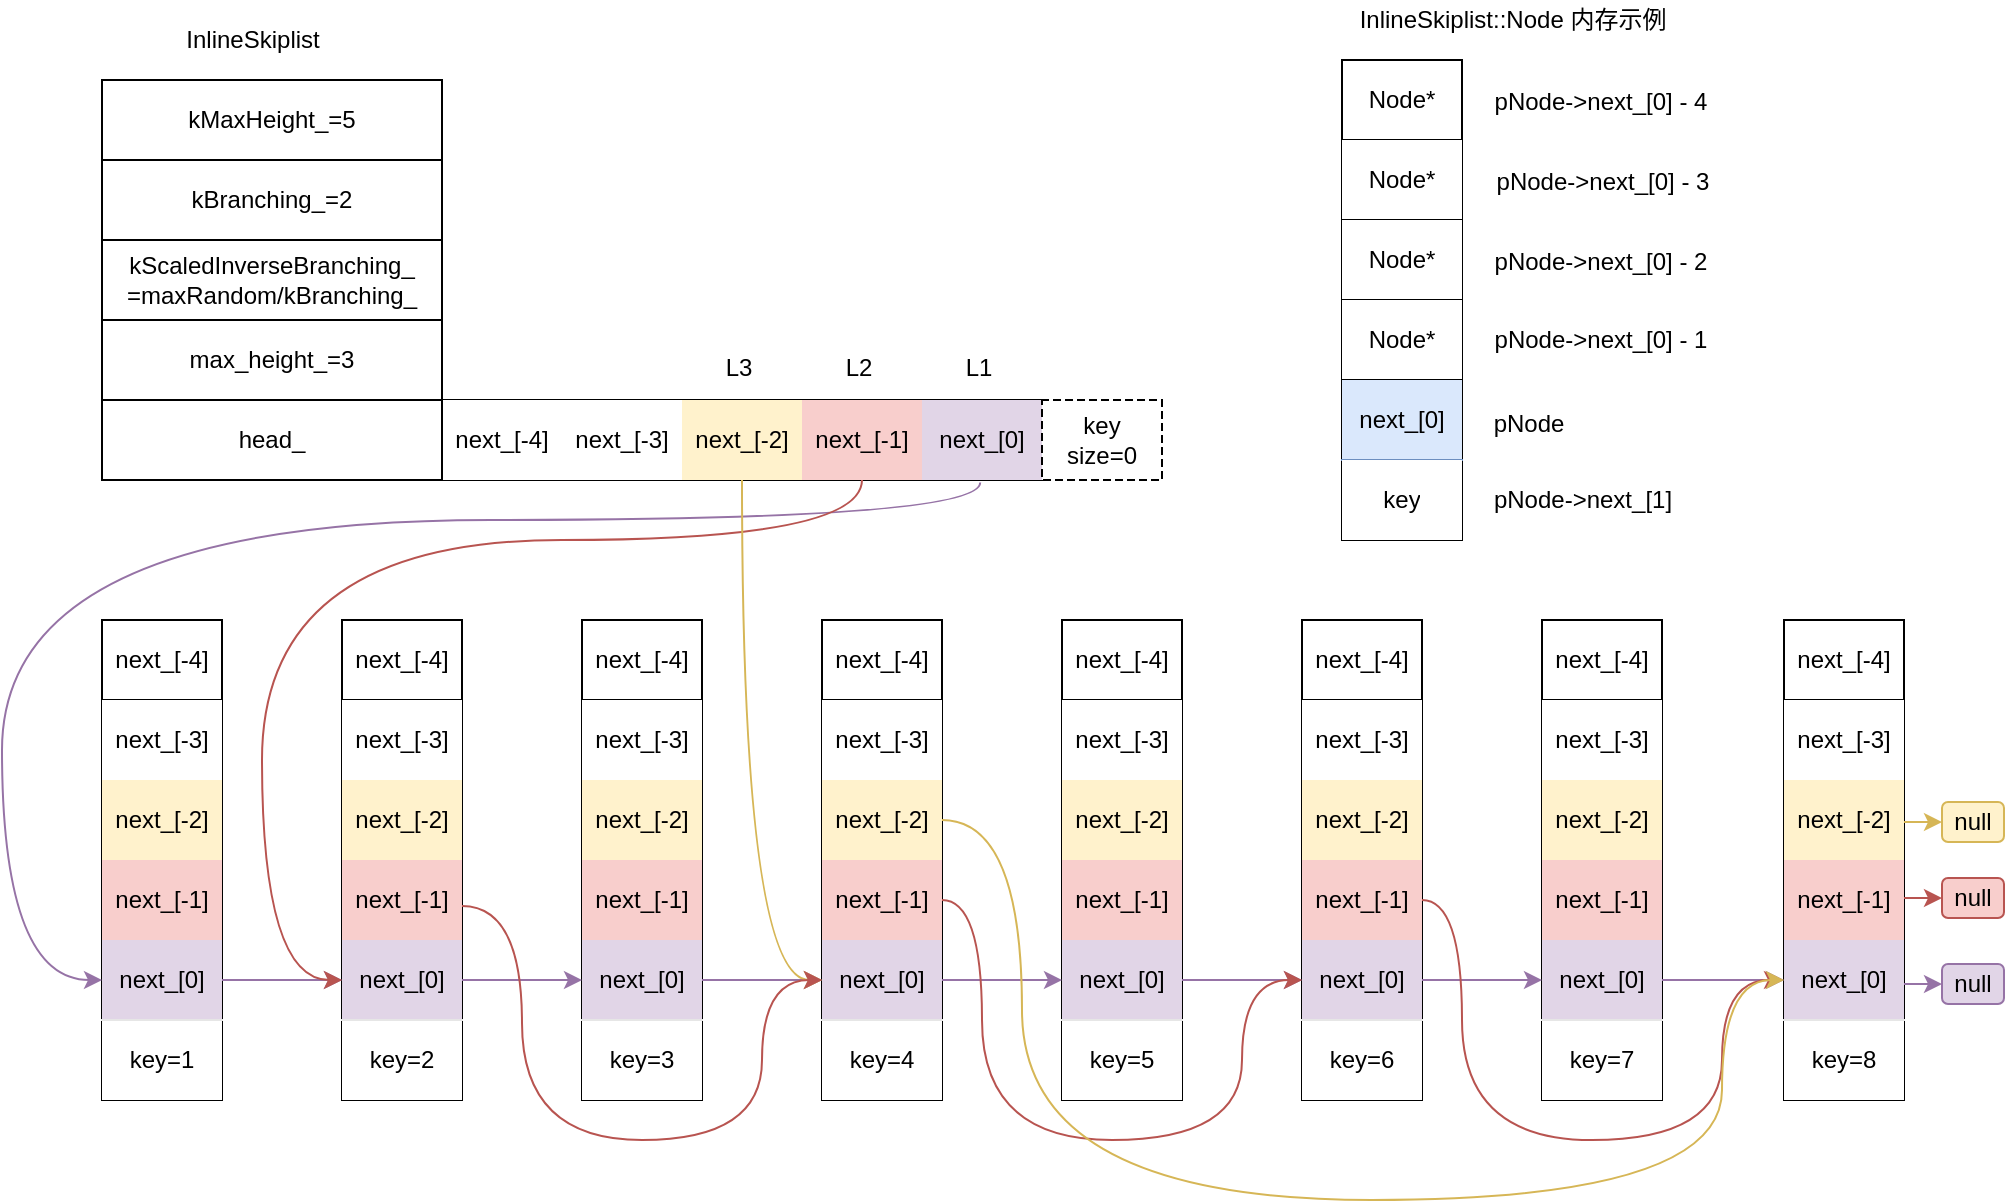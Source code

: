 <mxfile version="17.4.2" type="device"><diagram id="0usFnU2etbN264d7-UM3" name="第 1 页"><mxGraphModel dx="1865" dy="641" grid="1" gridSize="10" guides="1" tooltips="1" connect="1" arrows="1" fold="1" page="1" pageScale="1" pageWidth="827" pageHeight="1169" math="0" shadow="0"><root><mxCell id="0"/><mxCell id="1" parent="0"/><mxCell id="WQGOwxxWpzRPLWv4db_b-182" value="null" style="rounded=1;whiteSpace=wrap;html=1;fillColor=#e1d5e7;strokeColor=#9673a6;" parent="1" vertex="1"><mxGeometry x="780" y="492" width="31" height="20" as="geometry"/></mxCell><mxCell id="WQGOwxxWpzRPLWv4db_b-186" value="" style="shape=table;html=1;whiteSpace=wrap;startSize=0;container=1;collapsible=0;childLayout=tableLayout;strokeColor=default;" parent="1" vertex="1"><mxGeometry x="30" y="210" width="300" height="40" as="geometry"/></mxCell><mxCell id="WQGOwxxWpzRPLWv4db_b-187" value="" style="shape=tableRow;horizontal=0;startSize=0;swimlaneHead=0;swimlaneBody=0;top=0;left=0;bottom=0;right=0;collapsible=0;dropTarget=0;fillColor=none;points=[[0,0.5],[1,0.5]];portConstraint=eastwest;strokeColor=default;" parent="WQGOwxxWpzRPLWv4db_b-186" vertex="1"><mxGeometry width="300" height="40" as="geometry"/></mxCell><mxCell id="WQGOwxxWpzRPLWv4db_b-200" value="next_[-4]" style="shape=partialRectangle;html=1;whiteSpace=wrap;connectable=0;top=0;left=0;bottom=0;right=0;overflow=hidden;" parent="WQGOwxxWpzRPLWv4db_b-187" vertex="1"><mxGeometry width="60" height="40" as="geometry"><mxRectangle width="60" height="40" as="alternateBounds"/></mxGeometry></mxCell><mxCell id="WQGOwxxWpzRPLWv4db_b-199" value="next_[-3]" style="shape=partialRectangle;html=1;whiteSpace=wrap;connectable=0;top=0;left=0;bottom=0;right=0;overflow=hidden;" parent="WQGOwxxWpzRPLWv4db_b-187" vertex="1"><mxGeometry x="60" width="60" height="40" as="geometry"><mxRectangle width="60" height="40" as="alternateBounds"/></mxGeometry></mxCell><mxCell id="WQGOwxxWpzRPLWv4db_b-188" value="next_[-2]" style="shape=partialRectangle;html=1;whiteSpace=wrap;connectable=0;fillColor=#fff2cc;top=0;left=0;bottom=0;right=0;overflow=hidden;strokeColor=#d6b656;" parent="WQGOwxxWpzRPLWv4db_b-187" vertex="1"><mxGeometry x="120" width="60" height="40" as="geometry"><mxRectangle width="60" height="40" as="alternateBounds"/></mxGeometry></mxCell><mxCell id="WQGOwxxWpzRPLWv4db_b-189" value="next_[-1]" style="shape=partialRectangle;html=1;whiteSpace=wrap;connectable=0;top=0;left=0;bottom=0;right=0;overflow=hidden;fillColor=#f8cecc;strokeColor=#b85450;" parent="WQGOwxxWpzRPLWv4db_b-187" vertex="1"><mxGeometry x="180" width="60" height="40" as="geometry"><mxRectangle width="60" height="40" as="alternateBounds"/></mxGeometry></mxCell><mxCell id="WQGOwxxWpzRPLWv4db_b-190" value="next_[0]" style="shape=partialRectangle;html=1;whiteSpace=wrap;connectable=0;top=0;left=0;bottom=0;right=0;overflow=hidden;fillColor=#e1d5e7;strokeColor=#9673a6;" parent="WQGOwxxWpzRPLWv4db_b-187" vertex="1"><mxGeometry x="240" width="60" height="40" as="geometry"><mxRectangle width="60" height="40" as="alternateBounds"/></mxGeometry></mxCell><mxCell id="WQGOwxxWpzRPLWv4db_b-203" value="" style="shape=table;html=1;whiteSpace=wrap;startSize=0;container=1;collapsible=0;childLayout=tableLayout;strokeColor=default;" parent="1" vertex="1"><mxGeometry x="-140" y="50" width="170" height="200" as="geometry"/></mxCell><mxCell id="WQGOwxxWpzRPLWv4db_b-204" value="" style="shape=tableRow;horizontal=0;startSize=0;swimlaneHead=0;swimlaneBody=0;top=0;left=0;bottom=0;right=0;collapsible=0;dropTarget=0;fillColor=none;points=[[0,0.5],[1,0.5]];portConstraint=eastwest;strokeColor=default;" parent="WQGOwxxWpzRPLWv4db_b-203" vertex="1"><mxGeometry width="170" height="40" as="geometry"/></mxCell><mxCell id="WQGOwxxWpzRPLWv4db_b-205" value="kMaxHeight_=5" style="shape=partialRectangle;html=1;whiteSpace=wrap;connectable=0;fillColor=none;top=0;left=0;bottom=0;right=0;overflow=hidden;strokeColor=default;" parent="WQGOwxxWpzRPLWv4db_b-204" vertex="1"><mxGeometry width="170" height="40" as="geometry"><mxRectangle width="170" height="40" as="alternateBounds"/></mxGeometry></mxCell><mxCell id="WQGOwxxWpzRPLWv4db_b-208" value="" style="shape=tableRow;horizontal=0;startSize=0;swimlaneHead=0;swimlaneBody=0;top=0;left=0;bottom=0;right=0;collapsible=0;dropTarget=0;fillColor=none;points=[[0,0.5],[1,0.5]];portConstraint=eastwest;strokeColor=default;" parent="WQGOwxxWpzRPLWv4db_b-203" vertex="1"><mxGeometry y="40" width="170" height="40" as="geometry"/></mxCell><mxCell id="WQGOwxxWpzRPLWv4db_b-209" value="kBranching_=2" style="shape=partialRectangle;html=1;whiteSpace=wrap;connectable=0;fillColor=none;top=0;left=0;bottom=0;right=0;overflow=hidden;strokeColor=default;" parent="WQGOwxxWpzRPLWv4db_b-208" vertex="1"><mxGeometry width="170" height="40" as="geometry"><mxRectangle width="170" height="40" as="alternateBounds"/></mxGeometry></mxCell><mxCell id="WQGOwxxWpzRPLWv4db_b-212" value="" style="shape=tableRow;horizontal=0;startSize=0;swimlaneHead=0;swimlaneBody=0;top=0;left=0;bottom=0;right=0;collapsible=0;dropTarget=0;fillColor=none;points=[[0,0.5],[1,0.5]];portConstraint=eastwest;strokeColor=default;" parent="WQGOwxxWpzRPLWv4db_b-203" vertex="1"><mxGeometry y="80" width="170" height="40" as="geometry"/></mxCell><mxCell id="WQGOwxxWpzRPLWv4db_b-213" value="kScaledInverseBranching_&lt;br&gt;=maxRandom/kBranching_" style="shape=partialRectangle;html=1;whiteSpace=wrap;connectable=0;fillColor=none;top=0;left=0;bottom=0;right=0;overflow=hidden;strokeColor=default;" parent="WQGOwxxWpzRPLWv4db_b-212" vertex="1"><mxGeometry width="170" height="40" as="geometry"><mxRectangle width="170" height="40" as="alternateBounds"/></mxGeometry></mxCell><mxCell id="WQGOwxxWpzRPLWv4db_b-216" style="shape=tableRow;horizontal=0;startSize=0;swimlaneHead=0;swimlaneBody=0;top=0;left=0;bottom=0;right=0;collapsible=0;dropTarget=0;fillColor=none;points=[[0,0.5],[1,0.5]];portConstraint=eastwest;strokeColor=default;" parent="WQGOwxxWpzRPLWv4db_b-203" vertex="1"><mxGeometry y="120" width="170" height="40" as="geometry"/></mxCell><mxCell id="WQGOwxxWpzRPLWv4db_b-217" value="max_height_=3" style="shape=partialRectangle;html=1;whiteSpace=wrap;connectable=0;fillColor=none;top=0;left=0;bottom=0;right=0;overflow=hidden;strokeColor=default;" parent="WQGOwxxWpzRPLWv4db_b-216" vertex="1"><mxGeometry width="170" height="40" as="geometry"><mxRectangle width="170" height="40" as="alternateBounds"/></mxGeometry></mxCell><mxCell id="WQGOwxxWpzRPLWv4db_b-218" style="shape=tableRow;horizontal=0;startSize=0;swimlaneHead=0;swimlaneBody=0;top=0;left=0;bottom=0;right=0;collapsible=0;dropTarget=0;fillColor=none;points=[[0,0.5],[1,0.5]];portConstraint=eastwest;strokeColor=default;" parent="WQGOwxxWpzRPLWv4db_b-203" vertex="1"><mxGeometry y="160" width="170" height="40" as="geometry"/></mxCell><mxCell id="WQGOwxxWpzRPLWv4db_b-219" value="head_" style="shape=partialRectangle;html=1;whiteSpace=wrap;connectable=0;fillColor=none;top=0;left=0;bottom=0;right=0;overflow=hidden;strokeColor=default;" parent="WQGOwxxWpzRPLWv4db_b-218" vertex="1"><mxGeometry width="170" height="40" as="geometry"><mxRectangle width="170" height="40" as="alternateBounds"/></mxGeometry></mxCell><mxCell id="WQGOwxxWpzRPLWv4db_b-223" value="" style="shape=table;html=1;whiteSpace=wrap;startSize=0;container=1;collapsible=0;childLayout=tableLayout;strokeColor=default;" parent="1" vertex="1"><mxGeometry x="100" y="320" width="60" height="240" as="geometry"/></mxCell><mxCell id="WQGOwxxWpzRPLWv4db_b-228" value="" style="shape=tableRow;horizontal=0;startSize=0;swimlaneHead=0;swimlaneBody=0;top=0;left=0;bottom=0;right=0;collapsible=0;dropTarget=0;fillColor=none;points=[[0,0.5],[1,0.5]];portConstraint=eastwest;strokeColor=default;" parent="WQGOwxxWpzRPLWv4db_b-223" vertex="1"><mxGeometry width="60" height="40" as="geometry"/></mxCell><mxCell id="WQGOwxxWpzRPLWv4db_b-229" value="next_[-4]" style="shape=partialRectangle;html=1;whiteSpace=wrap;connectable=0;fillColor=none;top=0;left=0;bottom=0;right=0;overflow=hidden;strokeColor=default;" parent="WQGOwxxWpzRPLWv4db_b-228" vertex="1"><mxGeometry width="60" height="40" as="geometry"><mxRectangle width="60" height="40" as="alternateBounds"/></mxGeometry></mxCell><mxCell id="WQGOwxxWpzRPLWv4db_b-232" value="" style="shape=tableRow;horizontal=0;startSize=0;swimlaneHead=0;swimlaneBody=0;top=0;left=0;bottom=0;right=0;collapsible=0;dropTarget=0;fillColor=none;points=[[0,0.5],[1,0.5]];portConstraint=eastwest;strokeColor=default;" parent="WQGOwxxWpzRPLWv4db_b-223" vertex="1"><mxGeometry y="40" width="60" height="40" as="geometry"/></mxCell><mxCell id="WQGOwxxWpzRPLWv4db_b-233" value="next_[-3]" style="shape=partialRectangle;html=1;whiteSpace=wrap;connectable=0;top=0;left=0;bottom=0;right=0;overflow=hidden;" parent="WQGOwxxWpzRPLWv4db_b-232" vertex="1"><mxGeometry width="60" height="40" as="geometry"><mxRectangle width="60" height="40" as="alternateBounds"/></mxGeometry></mxCell><mxCell id="WQGOwxxWpzRPLWv4db_b-236" style="shape=tableRow;horizontal=0;startSize=0;swimlaneHead=0;swimlaneBody=0;top=0;left=0;bottom=0;right=0;collapsible=0;dropTarget=0;fillColor=none;points=[[0,0.5],[1,0.5]];portConstraint=eastwest;strokeColor=default;" parent="WQGOwxxWpzRPLWv4db_b-223" vertex="1"><mxGeometry y="80" width="60" height="40" as="geometry"/></mxCell><mxCell id="WQGOwxxWpzRPLWv4db_b-237" value="next_[-2]" style="shape=partialRectangle;html=1;whiteSpace=wrap;connectable=0;fillColor=#fff2cc;top=0;left=0;bottom=0;right=0;overflow=hidden;strokeColor=#d6b656;" parent="WQGOwxxWpzRPLWv4db_b-236" vertex="1"><mxGeometry width="60" height="40" as="geometry"><mxRectangle width="60" height="40" as="alternateBounds"/></mxGeometry></mxCell><mxCell id="WQGOwxxWpzRPLWv4db_b-238" style="shape=tableRow;horizontal=0;startSize=0;swimlaneHead=0;swimlaneBody=0;top=0;left=0;bottom=0;right=0;collapsible=0;dropTarget=0;fillColor=none;points=[[0,0.5],[1,0.5]];portConstraint=eastwest;strokeColor=default;" parent="WQGOwxxWpzRPLWv4db_b-223" vertex="1"><mxGeometry y="120" width="60" height="40" as="geometry"/></mxCell><mxCell id="WQGOwxxWpzRPLWv4db_b-239" value="next_[-1]" style="shape=partialRectangle;html=1;whiteSpace=wrap;connectable=0;fillColor=#f8cecc;top=0;left=0;bottom=0;right=0;overflow=hidden;strokeColor=#b85450;" parent="WQGOwxxWpzRPLWv4db_b-238" vertex="1"><mxGeometry width="60" height="40" as="geometry"><mxRectangle width="60" height="40" as="alternateBounds"/></mxGeometry></mxCell><mxCell id="WQGOwxxWpzRPLWv4db_b-240" style="shape=tableRow;horizontal=0;startSize=0;swimlaneHead=0;swimlaneBody=0;top=0;left=0;bottom=0;right=0;collapsible=0;dropTarget=0;fillColor=none;points=[[0,0.5],[1,0.5]];portConstraint=eastwest;strokeColor=default;" parent="WQGOwxxWpzRPLWv4db_b-223" vertex="1"><mxGeometry y="160" width="60" height="40" as="geometry"/></mxCell><mxCell id="WQGOwxxWpzRPLWv4db_b-241" value="next_[0]" style="shape=partialRectangle;html=1;whiteSpace=wrap;connectable=0;top=0;left=0;bottom=0;right=0;overflow=hidden;fillColor=#e1d5e7;strokeColor=#9673a6;" parent="WQGOwxxWpzRPLWv4db_b-240" vertex="1"><mxGeometry width="60" height="40" as="geometry"><mxRectangle width="60" height="40" as="alternateBounds"/></mxGeometry></mxCell><mxCell id="WQGOwxxWpzRPLWv4db_b-242" style="shape=tableRow;horizontal=0;startSize=0;swimlaneHead=0;swimlaneBody=0;top=0;left=0;bottom=0;right=0;collapsible=0;dropTarget=0;fillColor=none;points=[[0,0.5],[1,0.5]];portConstraint=eastwest;strokeColor=default;" parent="WQGOwxxWpzRPLWv4db_b-223" vertex="1"><mxGeometry y="200" width="60" height="40" as="geometry"/></mxCell><mxCell id="WQGOwxxWpzRPLWv4db_b-243" value="key=3" style="shape=partialRectangle;html=1;whiteSpace=wrap;connectable=0;top=1;left=0;bottom=0;right=0;overflow=hidden;strokeColor=#E6E6E6;" parent="WQGOwxxWpzRPLWv4db_b-242" vertex="1"><mxGeometry width="60" height="40" as="geometry"><mxRectangle width="60" height="40" as="alternateBounds"/></mxGeometry></mxCell><mxCell id="WQGOwxxWpzRPLWv4db_b-246" value="" style="shape=table;html=1;whiteSpace=wrap;startSize=0;container=1;collapsible=0;childLayout=tableLayout;strokeColor=default;" parent="1" vertex="1"><mxGeometry x="220" y="320" width="60" height="240" as="geometry"/></mxCell><mxCell id="WQGOwxxWpzRPLWv4db_b-249" value="" style="shape=tableRow;horizontal=0;startSize=0;swimlaneHead=0;swimlaneBody=0;top=0;left=0;bottom=0;right=0;collapsible=0;dropTarget=0;fillColor=none;points=[[0,0.5],[1,0.5]];portConstraint=eastwest;strokeColor=default;" parent="WQGOwxxWpzRPLWv4db_b-246" vertex="1"><mxGeometry width="60" height="40" as="geometry"/></mxCell><mxCell id="WQGOwxxWpzRPLWv4db_b-250" value="next_[-4]" style="shape=partialRectangle;html=1;whiteSpace=wrap;connectable=0;fillColor=none;top=0;left=0;bottom=0;right=0;overflow=hidden;strokeColor=default;" parent="WQGOwxxWpzRPLWv4db_b-249" vertex="1"><mxGeometry width="60" height="40" as="geometry"><mxRectangle width="60" height="40" as="alternateBounds"/></mxGeometry></mxCell><mxCell id="WQGOwxxWpzRPLWv4db_b-251" value="" style="shape=tableRow;horizontal=0;startSize=0;swimlaneHead=0;swimlaneBody=0;top=0;left=0;bottom=0;right=0;collapsible=0;dropTarget=0;fillColor=none;points=[[0,0.5],[1,0.5]];portConstraint=eastwest;strokeColor=default;" parent="WQGOwxxWpzRPLWv4db_b-246" vertex="1"><mxGeometry y="40" width="60" height="40" as="geometry"/></mxCell><mxCell id="WQGOwxxWpzRPLWv4db_b-252" value="next_[-3]" style="shape=partialRectangle;html=1;whiteSpace=wrap;connectable=0;top=0;left=0;bottom=0;right=0;overflow=hidden;" parent="WQGOwxxWpzRPLWv4db_b-251" vertex="1"><mxGeometry width="60" height="40" as="geometry"><mxRectangle width="60" height="40" as="alternateBounds"/></mxGeometry></mxCell><mxCell id="WQGOwxxWpzRPLWv4db_b-253" style="shape=tableRow;horizontal=0;startSize=0;swimlaneHead=0;swimlaneBody=0;top=0;left=0;bottom=0;right=0;collapsible=0;dropTarget=0;fillColor=none;points=[[0,0.5],[1,0.5]];portConstraint=eastwest;strokeColor=default;" parent="WQGOwxxWpzRPLWv4db_b-246" vertex="1"><mxGeometry y="80" width="60" height="40" as="geometry"/></mxCell><mxCell id="WQGOwxxWpzRPLWv4db_b-254" value="next_[-2]" style="shape=partialRectangle;html=1;whiteSpace=wrap;connectable=0;fillColor=#fff2cc;top=0;left=0;bottom=0;right=0;overflow=hidden;strokeColor=#d6b656;" parent="WQGOwxxWpzRPLWv4db_b-253" vertex="1"><mxGeometry width="60" height="40" as="geometry"><mxRectangle width="60" height="40" as="alternateBounds"/></mxGeometry></mxCell><mxCell id="WQGOwxxWpzRPLWv4db_b-255" style="shape=tableRow;horizontal=0;startSize=0;swimlaneHead=0;swimlaneBody=0;top=0;left=0;bottom=0;right=0;collapsible=0;dropTarget=0;fillColor=none;points=[[0,0.5],[1,0.5]];portConstraint=eastwest;strokeColor=default;" parent="WQGOwxxWpzRPLWv4db_b-246" vertex="1"><mxGeometry y="120" width="60" height="40" as="geometry"/></mxCell><mxCell id="WQGOwxxWpzRPLWv4db_b-256" value="next_[-1]" style="shape=partialRectangle;html=1;whiteSpace=wrap;connectable=0;fillColor=#f8cecc;top=0;left=0;bottom=0;right=0;overflow=hidden;strokeColor=#b85450;" parent="WQGOwxxWpzRPLWv4db_b-255" vertex="1"><mxGeometry width="60" height="40" as="geometry"><mxRectangle width="60" height="40" as="alternateBounds"/></mxGeometry></mxCell><mxCell id="WQGOwxxWpzRPLWv4db_b-257" style="shape=tableRow;horizontal=0;startSize=0;swimlaneHead=0;swimlaneBody=0;top=0;left=0;bottom=0;right=0;collapsible=0;dropTarget=0;fillColor=none;points=[[0,0.5],[1,0.5]];portConstraint=eastwest;strokeColor=default;" parent="WQGOwxxWpzRPLWv4db_b-246" vertex="1"><mxGeometry y="160" width="60" height="40" as="geometry"/></mxCell><mxCell id="WQGOwxxWpzRPLWv4db_b-258" value="next_[0]" style="shape=partialRectangle;html=1;whiteSpace=wrap;connectable=0;top=0;left=0;bottom=0;right=0;overflow=hidden;fillColor=#e1d5e7;strokeColor=#9673a6;" parent="WQGOwxxWpzRPLWv4db_b-257" vertex="1"><mxGeometry width="60" height="40" as="geometry"><mxRectangle width="60" height="40" as="alternateBounds"/></mxGeometry></mxCell><mxCell id="WQGOwxxWpzRPLWv4db_b-259" style="shape=tableRow;horizontal=0;startSize=0;swimlaneHead=0;swimlaneBody=0;top=0;left=0;bottom=0;right=0;collapsible=0;dropTarget=0;fillColor=none;points=[[0,0.5],[1,0.5]];portConstraint=eastwest;strokeColor=default;" parent="WQGOwxxWpzRPLWv4db_b-246" vertex="1"><mxGeometry y="200" width="60" height="40" as="geometry"/></mxCell><mxCell id="WQGOwxxWpzRPLWv4db_b-260" value="key=4" style="shape=partialRectangle;html=1;whiteSpace=wrap;connectable=0;top=1;left=0;bottom=0;right=0;overflow=hidden;strokeColor=#E6E6E6;" parent="WQGOwxxWpzRPLWv4db_b-259" vertex="1"><mxGeometry width="60" height="40" as="geometry"><mxRectangle width="60" height="40" as="alternateBounds"/></mxGeometry></mxCell><mxCell id="WQGOwxxWpzRPLWv4db_b-261" value="" style="shape=table;html=1;whiteSpace=wrap;startSize=0;container=1;collapsible=0;childLayout=tableLayout;strokeColor=default;" parent="1" vertex="1"><mxGeometry x="340" y="320" width="60" height="240" as="geometry"/></mxCell><mxCell id="WQGOwxxWpzRPLWv4db_b-264" value="" style="shape=tableRow;horizontal=0;startSize=0;swimlaneHead=0;swimlaneBody=0;top=0;left=0;bottom=0;right=0;collapsible=0;dropTarget=0;fillColor=none;points=[[0,0.5],[1,0.5]];portConstraint=eastwest;strokeColor=default;" parent="WQGOwxxWpzRPLWv4db_b-261" vertex="1"><mxGeometry width="60" height="40" as="geometry"/></mxCell><mxCell id="WQGOwxxWpzRPLWv4db_b-265" value="next_[-4]" style="shape=partialRectangle;html=1;whiteSpace=wrap;connectable=0;fillColor=none;top=0;left=0;bottom=0;right=0;overflow=hidden;strokeColor=default;" parent="WQGOwxxWpzRPLWv4db_b-264" vertex="1"><mxGeometry width="60" height="40" as="geometry"><mxRectangle width="60" height="40" as="alternateBounds"/></mxGeometry></mxCell><mxCell id="WQGOwxxWpzRPLWv4db_b-266" value="" style="shape=tableRow;horizontal=0;startSize=0;swimlaneHead=0;swimlaneBody=0;top=0;left=0;bottom=0;right=0;collapsible=0;dropTarget=0;fillColor=none;points=[[0,0.5],[1,0.5]];portConstraint=eastwest;strokeColor=default;" parent="WQGOwxxWpzRPLWv4db_b-261" vertex="1"><mxGeometry y="40" width="60" height="40" as="geometry"/></mxCell><mxCell id="WQGOwxxWpzRPLWv4db_b-267" value="next_[-3]" style="shape=partialRectangle;html=1;whiteSpace=wrap;connectable=0;top=0;left=0;bottom=0;right=0;overflow=hidden;" parent="WQGOwxxWpzRPLWv4db_b-266" vertex="1"><mxGeometry width="60" height="40" as="geometry"><mxRectangle width="60" height="40" as="alternateBounds"/></mxGeometry></mxCell><mxCell id="WQGOwxxWpzRPLWv4db_b-268" style="shape=tableRow;horizontal=0;startSize=0;swimlaneHead=0;swimlaneBody=0;top=0;left=0;bottom=0;right=0;collapsible=0;dropTarget=0;fillColor=none;points=[[0,0.5],[1,0.5]];portConstraint=eastwest;strokeColor=default;" parent="WQGOwxxWpzRPLWv4db_b-261" vertex="1"><mxGeometry y="80" width="60" height="40" as="geometry"/></mxCell><mxCell id="WQGOwxxWpzRPLWv4db_b-269" value="next_[-2]" style="shape=partialRectangle;html=1;whiteSpace=wrap;connectable=0;fillColor=#fff2cc;top=0;left=0;bottom=0;right=0;overflow=hidden;strokeColor=#d6b656;" parent="WQGOwxxWpzRPLWv4db_b-268" vertex="1"><mxGeometry width="60" height="40" as="geometry"><mxRectangle width="60" height="40" as="alternateBounds"/></mxGeometry></mxCell><mxCell id="WQGOwxxWpzRPLWv4db_b-270" style="shape=tableRow;horizontal=0;startSize=0;swimlaneHead=0;swimlaneBody=0;top=0;left=0;bottom=0;right=0;collapsible=0;dropTarget=0;fillColor=none;points=[[0,0.5],[1,0.5]];portConstraint=eastwest;strokeColor=default;" parent="WQGOwxxWpzRPLWv4db_b-261" vertex="1"><mxGeometry y="120" width="60" height="40" as="geometry"/></mxCell><mxCell id="WQGOwxxWpzRPLWv4db_b-271" value="next_[-1]" style="shape=partialRectangle;html=1;whiteSpace=wrap;connectable=0;fillColor=#f8cecc;top=0;left=0;bottom=0;right=0;overflow=hidden;strokeColor=#b85450;" parent="WQGOwxxWpzRPLWv4db_b-270" vertex="1"><mxGeometry width="60" height="40" as="geometry"><mxRectangle width="60" height="40" as="alternateBounds"/></mxGeometry></mxCell><mxCell id="WQGOwxxWpzRPLWv4db_b-272" style="shape=tableRow;horizontal=0;startSize=0;swimlaneHead=0;swimlaneBody=0;top=0;left=0;bottom=0;right=0;collapsible=0;dropTarget=0;fillColor=none;points=[[0,0.5],[1,0.5]];portConstraint=eastwest;strokeColor=default;" parent="WQGOwxxWpzRPLWv4db_b-261" vertex="1"><mxGeometry y="160" width="60" height="40" as="geometry"/></mxCell><mxCell id="WQGOwxxWpzRPLWv4db_b-273" value="next_[0]" style="shape=partialRectangle;html=1;whiteSpace=wrap;connectable=0;top=0;left=0;bottom=0;right=0;overflow=hidden;fillColor=#e1d5e7;strokeColor=#9673a6;" parent="WQGOwxxWpzRPLWv4db_b-272" vertex="1"><mxGeometry width="60" height="40" as="geometry"><mxRectangle width="60" height="40" as="alternateBounds"/></mxGeometry></mxCell><mxCell id="WQGOwxxWpzRPLWv4db_b-274" style="shape=tableRow;horizontal=0;startSize=0;swimlaneHead=0;swimlaneBody=0;top=0;left=0;bottom=0;right=0;collapsible=0;dropTarget=0;fillColor=none;points=[[0,0.5],[1,0.5]];portConstraint=eastwest;strokeColor=default;" parent="WQGOwxxWpzRPLWv4db_b-261" vertex="1"><mxGeometry y="200" width="60" height="40" as="geometry"/></mxCell><mxCell id="WQGOwxxWpzRPLWv4db_b-275" value="key=5" style="shape=partialRectangle;html=1;whiteSpace=wrap;connectable=0;top=1;left=0;bottom=0;right=0;overflow=hidden;strokeColor=#E6E6E6;" parent="WQGOwxxWpzRPLWv4db_b-274" vertex="1"><mxGeometry width="60" height="40" as="geometry"><mxRectangle width="60" height="40" as="alternateBounds"/></mxGeometry></mxCell><mxCell id="WQGOwxxWpzRPLWv4db_b-276" value="" style="shape=table;html=1;whiteSpace=wrap;startSize=0;container=1;collapsible=0;childLayout=tableLayout;strokeColor=default;" parent="1" vertex="1"><mxGeometry x="460" y="320" width="60" height="240" as="geometry"/></mxCell><mxCell id="WQGOwxxWpzRPLWv4db_b-279" value="" style="shape=tableRow;horizontal=0;startSize=0;swimlaneHead=0;swimlaneBody=0;top=0;left=0;bottom=0;right=0;collapsible=0;dropTarget=0;fillColor=none;points=[[0,0.5],[1,0.5]];portConstraint=eastwest;strokeColor=default;" parent="WQGOwxxWpzRPLWv4db_b-276" vertex="1"><mxGeometry width="60" height="40" as="geometry"/></mxCell><mxCell id="WQGOwxxWpzRPLWv4db_b-280" value="next_[-4]" style="shape=partialRectangle;html=1;whiteSpace=wrap;connectable=0;fillColor=none;top=0;left=0;bottom=0;right=0;overflow=hidden;strokeColor=default;" parent="WQGOwxxWpzRPLWv4db_b-279" vertex="1"><mxGeometry width="60" height="40" as="geometry"><mxRectangle width="60" height="40" as="alternateBounds"/></mxGeometry></mxCell><mxCell id="WQGOwxxWpzRPLWv4db_b-281" value="" style="shape=tableRow;horizontal=0;startSize=0;swimlaneHead=0;swimlaneBody=0;top=0;left=0;bottom=0;right=0;collapsible=0;dropTarget=0;fillColor=none;points=[[0,0.5],[1,0.5]];portConstraint=eastwest;strokeColor=default;" parent="WQGOwxxWpzRPLWv4db_b-276" vertex="1"><mxGeometry y="40" width="60" height="40" as="geometry"/></mxCell><mxCell id="WQGOwxxWpzRPLWv4db_b-282" value="next_[-3]" style="shape=partialRectangle;html=1;whiteSpace=wrap;connectable=0;top=0;left=0;bottom=0;right=0;overflow=hidden;" parent="WQGOwxxWpzRPLWv4db_b-281" vertex="1"><mxGeometry width="60" height="40" as="geometry"><mxRectangle width="60" height="40" as="alternateBounds"/></mxGeometry></mxCell><mxCell id="WQGOwxxWpzRPLWv4db_b-283" style="shape=tableRow;horizontal=0;startSize=0;swimlaneHead=0;swimlaneBody=0;top=0;left=0;bottom=0;right=0;collapsible=0;dropTarget=0;fillColor=none;points=[[0,0.5],[1,0.5]];portConstraint=eastwest;strokeColor=default;" parent="WQGOwxxWpzRPLWv4db_b-276" vertex="1"><mxGeometry y="80" width="60" height="40" as="geometry"/></mxCell><mxCell id="WQGOwxxWpzRPLWv4db_b-284" value="next_[-2]" style="shape=partialRectangle;html=1;whiteSpace=wrap;connectable=0;fillColor=#fff2cc;top=0;left=0;bottom=0;right=0;overflow=hidden;strokeColor=#d6b656;" parent="WQGOwxxWpzRPLWv4db_b-283" vertex="1"><mxGeometry width="60" height="40" as="geometry"><mxRectangle width="60" height="40" as="alternateBounds"/></mxGeometry></mxCell><mxCell id="WQGOwxxWpzRPLWv4db_b-285" style="shape=tableRow;horizontal=0;startSize=0;swimlaneHead=0;swimlaneBody=0;top=0;left=0;bottom=0;right=0;collapsible=0;dropTarget=0;fillColor=none;points=[[0,0.5],[1,0.5]];portConstraint=eastwest;strokeColor=default;" parent="WQGOwxxWpzRPLWv4db_b-276" vertex="1"><mxGeometry y="120" width="60" height="40" as="geometry"/></mxCell><mxCell id="WQGOwxxWpzRPLWv4db_b-286" value="next_[-1]" style="shape=partialRectangle;html=1;whiteSpace=wrap;connectable=0;fillColor=#f8cecc;top=0;left=0;bottom=0;right=0;overflow=hidden;strokeColor=#b85450;" parent="WQGOwxxWpzRPLWv4db_b-285" vertex="1"><mxGeometry width="60" height="40" as="geometry"><mxRectangle width="60" height="40" as="alternateBounds"/></mxGeometry></mxCell><mxCell id="WQGOwxxWpzRPLWv4db_b-287" style="shape=tableRow;horizontal=0;startSize=0;swimlaneHead=0;swimlaneBody=0;top=0;left=0;bottom=0;right=0;collapsible=0;dropTarget=0;fillColor=none;points=[[0,0.5],[1,0.5]];portConstraint=eastwest;strokeColor=default;" parent="WQGOwxxWpzRPLWv4db_b-276" vertex="1"><mxGeometry y="160" width="60" height="40" as="geometry"/></mxCell><mxCell id="WQGOwxxWpzRPLWv4db_b-288" value="next_[0]" style="shape=partialRectangle;html=1;whiteSpace=wrap;connectable=0;top=0;left=0;bottom=0;right=0;overflow=hidden;fillColor=#e1d5e7;strokeColor=#9673a6;" parent="WQGOwxxWpzRPLWv4db_b-287" vertex="1"><mxGeometry width="60" height="40" as="geometry"><mxRectangle width="60" height="40" as="alternateBounds"/></mxGeometry></mxCell><mxCell id="WQGOwxxWpzRPLWv4db_b-289" style="shape=tableRow;horizontal=0;startSize=0;swimlaneHead=0;swimlaneBody=0;top=0;left=0;bottom=0;right=0;collapsible=0;dropTarget=0;fillColor=none;points=[[0,0.5],[1,0.5]];portConstraint=eastwest;strokeColor=default;" parent="WQGOwxxWpzRPLWv4db_b-276" vertex="1"><mxGeometry y="200" width="60" height="40" as="geometry"/></mxCell><mxCell id="WQGOwxxWpzRPLWv4db_b-290" value="key=6" style="shape=partialRectangle;html=1;whiteSpace=wrap;connectable=0;top=1;left=0;bottom=0;right=0;overflow=hidden;strokeColor=#E6E6E6;" parent="WQGOwxxWpzRPLWv4db_b-289" vertex="1"><mxGeometry width="60" height="40" as="geometry"><mxRectangle width="60" height="40" as="alternateBounds"/></mxGeometry></mxCell><mxCell id="WQGOwxxWpzRPLWv4db_b-291" value="" style="shape=table;html=1;whiteSpace=wrap;startSize=0;container=1;collapsible=0;childLayout=tableLayout;strokeColor=default;" parent="1" vertex="1"><mxGeometry x="580" y="320" width="60" height="240" as="geometry"/></mxCell><mxCell id="WQGOwxxWpzRPLWv4db_b-294" value="" style="shape=tableRow;horizontal=0;startSize=0;swimlaneHead=0;swimlaneBody=0;top=0;left=0;bottom=0;right=0;collapsible=0;dropTarget=0;fillColor=none;points=[[0,0.5],[1,0.5]];portConstraint=eastwest;strokeColor=default;" parent="WQGOwxxWpzRPLWv4db_b-291" vertex="1"><mxGeometry width="60" height="40" as="geometry"/></mxCell><mxCell id="WQGOwxxWpzRPLWv4db_b-295" value="next_[-4]" style="shape=partialRectangle;html=1;whiteSpace=wrap;connectable=0;fillColor=none;top=0;left=0;bottom=0;right=0;overflow=hidden;strokeColor=default;" parent="WQGOwxxWpzRPLWv4db_b-294" vertex="1"><mxGeometry width="60" height="40" as="geometry"><mxRectangle width="60" height="40" as="alternateBounds"/></mxGeometry></mxCell><mxCell id="WQGOwxxWpzRPLWv4db_b-296" value="" style="shape=tableRow;horizontal=0;startSize=0;swimlaneHead=0;swimlaneBody=0;top=0;left=0;bottom=0;right=0;collapsible=0;dropTarget=0;fillColor=none;points=[[0,0.5],[1,0.5]];portConstraint=eastwest;strokeColor=default;" parent="WQGOwxxWpzRPLWv4db_b-291" vertex="1"><mxGeometry y="40" width="60" height="40" as="geometry"/></mxCell><mxCell id="WQGOwxxWpzRPLWv4db_b-297" value="next_[-3]" style="shape=partialRectangle;html=1;whiteSpace=wrap;connectable=0;top=0;left=0;bottom=0;right=0;overflow=hidden;" parent="WQGOwxxWpzRPLWv4db_b-296" vertex="1"><mxGeometry width="60" height="40" as="geometry"><mxRectangle width="60" height="40" as="alternateBounds"/></mxGeometry></mxCell><mxCell id="WQGOwxxWpzRPLWv4db_b-298" style="shape=tableRow;horizontal=0;startSize=0;swimlaneHead=0;swimlaneBody=0;top=0;left=0;bottom=0;right=0;collapsible=0;dropTarget=0;fillColor=none;points=[[0,0.5],[1,0.5]];portConstraint=eastwest;strokeColor=default;" parent="WQGOwxxWpzRPLWv4db_b-291" vertex="1"><mxGeometry y="80" width="60" height="40" as="geometry"/></mxCell><mxCell id="WQGOwxxWpzRPLWv4db_b-299" value="next_[-2]" style="shape=partialRectangle;html=1;whiteSpace=wrap;connectable=0;fillColor=#fff2cc;top=0;left=0;bottom=0;right=0;overflow=hidden;strokeColor=#d6b656;" parent="WQGOwxxWpzRPLWv4db_b-298" vertex="1"><mxGeometry width="60" height="40" as="geometry"><mxRectangle width="60" height="40" as="alternateBounds"/></mxGeometry></mxCell><mxCell id="WQGOwxxWpzRPLWv4db_b-300" style="shape=tableRow;horizontal=0;startSize=0;swimlaneHead=0;swimlaneBody=0;top=0;left=0;bottom=0;right=0;collapsible=0;dropTarget=0;fillColor=none;points=[[0,0.5],[1,0.5]];portConstraint=eastwest;strokeColor=default;" parent="WQGOwxxWpzRPLWv4db_b-291" vertex="1"><mxGeometry y="120" width="60" height="40" as="geometry"/></mxCell><mxCell id="WQGOwxxWpzRPLWv4db_b-301" value="next_[-1]" style="shape=partialRectangle;html=1;whiteSpace=wrap;connectable=0;fillColor=#f8cecc;top=0;left=0;bottom=0;right=0;overflow=hidden;strokeColor=#b85450;" parent="WQGOwxxWpzRPLWv4db_b-300" vertex="1"><mxGeometry width="60" height="40" as="geometry"><mxRectangle width="60" height="40" as="alternateBounds"/></mxGeometry></mxCell><mxCell id="WQGOwxxWpzRPLWv4db_b-302" style="shape=tableRow;horizontal=0;startSize=0;swimlaneHead=0;swimlaneBody=0;top=0;left=0;bottom=0;right=0;collapsible=0;dropTarget=0;fillColor=none;points=[[0,0.5],[1,0.5]];portConstraint=eastwest;strokeColor=default;" parent="WQGOwxxWpzRPLWv4db_b-291" vertex="1"><mxGeometry y="160" width="60" height="40" as="geometry"/></mxCell><mxCell id="WQGOwxxWpzRPLWv4db_b-303" value="next_[0]" style="shape=partialRectangle;html=1;whiteSpace=wrap;connectable=0;top=0;left=0;bottom=0;right=0;overflow=hidden;fillColor=#e1d5e7;strokeColor=#9673a6;" parent="WQGOwxxWpzRPLWv4db_b-302" vertex="1"><mxGeometry width="60" height="40" as="geometry"><mxRectangle width="60" height="40" as="alternateBounds"/></mxGeometry></mxCell><mxCell id="WQGOwxxWpzRPLWv4db_b-304" style="shape=tableRow;horizontal=0;startSize=0;swimlaneHead=0;swimlaneBody=0;top=0;left=0;bottom=0;right=0;collapsible=0;dropTarget=0;fillColor=none;points=[[0,0.5],[1,0.5]];portConstraint=eastwest;strokeColor=default;" parent="WQGOwxxWpzRPLWv4db_b-291" vertex="1"><mxGeometry y="200" width="60" height="40" as="geometry"/></mxCell><mxCell id="WQGOwxxWpzRPLWv4db_b-305" value="key=7" style="shape=partialRectangle;html=1;whiteSpace=wrap;connectable=0;top=1;left=0;bottom=0;right=0;overflow=hidden;strokeColor=#E6E6E6;" parent="WQGOwxxWpzRPLWv4db_b-304" vertex="1"><mxGeometry width="60" height="40" as="geometry"><mxRectangle width="60" height="40" as="alternateBounds"/></mxGeometry></mxCell><mxCell id="WQGOwxxWpzRPLWv4db_b-306" value="" style="shape=table;html=1;whiteSpace=wrap;startSize=0;container=1;collapsible=0;childLayout=tableLayout;strokeColor=default;" parent="1" vertex="1"><mxGeometry x="701" y="320" width="60" height="240" as="geometry"/></mxCell><mxCell id="WQGOwxxWpzRPLWv4db_b-309" value="" style="shape=tableRow;horizontal=0;startSize=0;swimlaneHead=0;swimlaneBody=0;top=0;left=0;bottom=0;right=0;collapsible=0;dropTarget=0;fillColor=none;points=[[0,0.5],[1,0.5]];portConstraint=eastwest;strokeColor=default;" parent="WQGOwxxWpzRPLWv4db_b-306" vertex="1"><mxGeometry width="60" height="40" as="geometry"/></mxCell><mxCell id="WQGOwxxWpzRPLWv4db_b-310" value="next_[-4]" style="shape=partialRectangle;html=1;whiteSpace=wrap;connectable=0;fillColor=none;top=0;left=0;bottom=0;right=0;overflow=hidden;strokeColor=default;" parent="WQGOwxxWpzRPLWv4db_b-309" vertex="1"><mxGeometry width="60" height="40" as="geometry"><mxRectangle width="60" height="40" as="alternateBounds"/></mxGeometry></mxCell><mxCell id="WQGOwxxWpzRPLWv4db_b-311" value="" style="shape=tableRow;horizontal=0;startSize=0;swimlaneHead=0;swimlaneBody=0;top=0;left=0;bottom=0;right=0;collapsible=0;dropTarget=0;fillColor=#e1d5e7;points=[[0,0.5],[1,0.5]];portConstraint=eastwest;strokeColor=#9673a6;" parent="WQGOwxxWpzRPLWv4db_b-306" vertex="1"><mxGeometry y="40" width="60" height="40" as="geometry"/></mxCell><mxCell id="WQGOwxxWpzRPLWv4db_b-312" value="next_[-3]" style="shape=partialRectangle;html=1;whiteSpace=wrap;connectable=0;top=0;left=0;bottom=0;right=0;overflow=hidden;" parent="WQGOwxxWpzRPLWv4db_b-311" vertex="1"><mxGeometry width="60" height="40" as="geometry"><mxRectangle width="60" height="40" as="alternateBounds"/></mxGeometry></mxCell><mxCell id="WQGOwxxWpzRPLWv4db_b-313" style="shape=tableRow;horizontal=0;startSize=0;swimlaneHead=0;swimlaneBody=0;top=0;left=0;bottom=0;right=0;collapsible=0;dropTarget=0;fillColor=none;points=[[0,0.5],[1,0.5]];portConstraint=eastwest;strokeColor=default;" parent="WQGOwxxWpzRPLWv4db_b-306" vertex="1"><mxGeometry y="80" width="60" height="40" as="geometry"/></mxCell><mxCell id="WQGOwxxWpzRPLWv4db_b-314" value="next_[-2]" style="shape=partialRectangle;html=1;whiteSpace=wrap;connectable=0;fillColor=#fff2cc;top=0;left=0;bottom=0;right=0;overflow=hidden;strokeColor=#d6b656;" parent="WQGOwxxWpzRPLWv4db_b-313" vertex="1"><mxGeometry width="60" height="40" as="geometry"><mxRectangle width="60" height="40" as="alternateBounds"/></mxGeometry></mxCell><mxCell id="WQGOwxxWpzRPLWv4db_b-315" style="shape=tableRow;horizontal=0;startSize=0;swimlaneHead=0;swimlaneBody=0;top=0;left=0;bottom=0;right=0;collapsible=0;dropTarget=0;fillColor=none;points=[[0,0.5],[1,0.5]];portConstraint=eastwest;strokeColor=default;" parent="WQGOwxxWpzRPLWv4db_b-306" vertex="1"><mxGeometry y="120" width="60" height="40" as="geometry"/></mxCell><mxCell id="WQGOwxxWpzRPLWv4db_b-316" value="next_[-1]" style="shape=partialRectangle;html=1;whiteSpace=wrap;connectable=0;fillColor=#f8cecc;top=0;left=0;bottom=0;right=0;overflow=hidden;strokeColor=#b85450;" parent="WQGOwxxWpzRPLWv4db_b-315" vertex="1"><mxGeometry width="60" height="40" as="geometry"><mxRectangle width="60" height="40" as="alternateBounds"/></mxGeometry></mxCell><mxCell id="WQGOwxxWpzRPLWv4db_b-317" style="shape=tableRow;horizontal=0;startSize=0;swimlaneHead=0;swimlaneBody=0;top=0;left=0;bottom=0;right=0;collapsible=0;dropTarget=0;fillColor=none;points=[[0,0.5],[1,0.5]];portConstraint=eastwest;strokeColor=default;" parent="WQGOwxxWpzRPLWv4db_b-306" vertex="1"><mxGeometry y="160" width="60" height="40" as="geometry"/></mxCell><mxCell id="WQGOwxxWpzRPLWv4db_b-318" value="next_[0]" style="shape=partialRectangle;html=1;whiteSpace=wrap;connectable=0;top=0;left=0;bottom=0;right=0;overflow=hidden;fillColor=#e1d5e7;strokeColor=#9673a6;" parent="WQGOwxxWpzRPLWv4db_b-317" vertex="1"><mxGeometry width="60" height="40" as="geometry"><mxRectangle width="60" height="40" as="alternateBounds"/></mxGeometry></mxCell><mxCell id="WQGOwxxWpzRPLWv4db_b-319" style="shape=tableRow;horizontal=0;startSize=0;swimlaneHead=0;swimlaneBody=0;top=0;left=0;bottom=0;right=0;collapsible=0;dropTarget=0;fillColor=none;points=[[0,0.5],[1,0.5]];portConstraint=eastwest;strokeColor=default;" parent="WQGOwxxWpzRPLWv4db_b-306" vertex="1"><mxGeometry y="200" width="60" height="40" as="geometry"/></mxCell><mxCell id="WQGOwxxWpzRPLWv4db_b-320" value="key=8" style="shape=partialRectangle;html=1;whiteSpace=wrap;connectable=0;top=1;left=0;bottom=0;right=0;overflow=hidden;strokeColor=#E6E6E6;" parent="WQGOwxxWpzRPLWv4db_b-319" vertex="1"><mxGeometry width="60" height="40" as="geometry"><mxRectangle width="60" height="40" as="alternateBounds"/></mxGeometry></mxCell><mxCell id="WQGOwxxWpzRPLWv4db_b-321" value="" style="shape=table;html=1;whiteSpace=wrap;startSize=0;container=1;collapsible=0;childLayout=tableLayout;strokeColor=default;" parent="1" vertex="1"><mxGeometry x="-20" y="320" width="60" height="240" as="geometry"/></mxCell><mxCell id="WQGOwxxWpzRPLWv4db_b-324" value="" style="shape=tableRow;horizontal=0;startSize=0;swimlaneHead=0;swimlaneBody=0;top=0;left=0;bottom=0;right=0;collapsible=0;dropTarget=0;fillColor=none;points=[[0,0.5],[1,0.5]];portConstraint=eastwest;strokeColor=default;" parent="WQGOwxxWpzRPLWv4db_b-321" vertex="1"><mxGeometry width="60" height="40" as="geometry"/></mxCell><mxCell id="WQGOwxxWpzRPLWv4db_b-325" value="next_[-4]" style="shape=partialRectangle;html=1;whiteSpace=wrap;connectable=0;fillColor=none;top=0;left=0;bottom=0;right=0;overflow=hidden;strokeColor=default;" parent="WQGOwxxWpzRPLWv4db_b-324" vertex="1"><mxGeometry width="60" height="40" as="geometry"><mxRectangle width="60" height="40" as="alternateBounds"/></mxGeometry></mxCell><mxCell id="WQGOwxxWpzRPLWv4db_b-326" value="" style="shape=tableRow;horizontal=0;startSize=0;swimlaneHead=0;swimlaneBody=0;top=0;left=0;bottom=0;right=0;collapsible=0;dropTarget=0;fillColor=none;points=[[0,0.5],[1,0.5]];portConstraint=eastwest;strokeColor=default;" parent="WQGOwxxWpzRPLWv4db_b-321" vertex="1"><mxGeometry y="40" width="60" height="40" as="geometry"/></mxCell><mxCell id="WQGOwxxWpzRPLWv4db_b-327" value="next_[-3]" style="shape=partialRectangle;html=1;whiteSpace=wrap;connectable=0;top=0;left=0;bottom=0;right=0;overflow=hidden;" parent="WQGOwxxWpzRPLWv4db_b-326" vertex="1"><mxGeometry width="60" height="40" as="geometry"><mxRectangle width="60" height="40" as="alternateBounds"/></mxGeometry></mxCell><mxCell id="WQGOwxxWpzRPLWv4db_b-328" style="shape=tableRow;horizontal=0;startSize=0;swimlaneHead=0;swimlaneBody=0;top=0;left=0;bottom=0;right=0;collapsible=0;dropTarget=0;fillColor=none;points=[[0,0.5],[1,0.5]];portConstraint=eastwest;strokeColor=default;" parent="WQGOwxxWpzRPLWv4db_b-321" vertex="1"><mxGeometry y="80" width="60" height="40" as="geometry"/></mxCell><mxCell id="WQGOwxxWpzRPLWv4db_b-329" value="next_[-2]" style="shape=partialRectangle;html=1;whiteSpace=wrap;connectable=0;fillColor=#fff2cc;top=0;left=0;bottom=0;right=0;overflow=hidden;strokeColor=#d6b656;" parent="WQGOwxxWpzRPLWv4db_b-328" vertex="1"><mxGeometry width="60" height="40" as="geometry"><mxRectangle width="60" height="40" as="alternateBounds"/></mxGeometry></mxCell><mxCell id="WQGOwxxWpzRPLWv4db_b-330" style="shape=tableRow;horizontal=0;startSize=0;swimlaneHead=0;swimlaneBody=0;top=0;left=0;bottom=0;right=0;collapsible=0;dropTarget=0;fillColor=none;points=[[0,0.5],[1,0.5]];portConstraint=eastwest;strokeColor=default;" parent="WQGOwxxWpzRPLWv4db_b-321" vertex="1"><mxGeometry y="120" width="60" height="40" as="geometry"/></mxCell><mxCell id="WQGOwxxWpzRPLWv4db_b-331" value="next_[-1]" style="shape=partialRectangle;html=1;whiteSpace=wrap;connectable=0;fillColor=#f8cecc;top=0;left=0;bottom=0;right=0;overflow=hidden;strokeColor=#b85450;" parent="WQGOwxxWpzRPLWv4db_b-330" vertex="1"><mxGeometry width="60" height="40" as="geometry"><mxRectangle width="60" height="40" as="alternateBounds"/></mxGeometry></mxCell><mxCell id="WQGOwxxWpzRPLWv4db_b-332" style="shape=tableRow;horizontal=0;startSize=0;swimlaneHead=0;swimlaneBody=0;top=0;left=0;bottom=0;right=0;collapsible=0;dropTarget=0;fillColor=none;points=[[0,0.5],[1,0.5]];portConstraint=eastwest;strokeColor=default;" parent="WQGOwxxWpzRPLWv4db_b-321" vertex="1"><mxGeometry y="160" width="60" height="40" as="geometry"/></mxCell><mxCell id="WQGOwxxWpzRPLWv4db_b-333" value="next_[0]" style="shape=partialRectangle;html=1;whiteSpace=wrap;connectable=0;top=0;left=0;bottom=0;right=0;overflow=hidden;fillColor=#e1d5e7;strokeColor=#9673a6;" parent="WQGOwxxWpzRPLWv4db_b-332" vertex="1"><mxGeometry width="60" height="40" as="geometry"><mxRectangle width="60" height="40" as="alternateBounds"/></mxGeometry></mxCell><mxCell id="WQGOwxxWpzRPLWv4db_b-334" style="shape=tableRow;horizontal=0;startSize=0;swimlaneHead=0;swimlaneBody=0;top=0;left=0;bottom=0;right=0;collapsible=0;dropTarget=0;fillColor=none;points=[[0,0.5],[1,0.5]];portConstraint=eastwest;strokeColor=default;" parent="WQGOwxxWpzRPLWv4db_b-321" vertex="1"><mxGeometry y="200" width="60" height="40" as="geometry"/></mxCell><mxCell id="WQGOwxxWpzRPLWv4db_b-335" value="key=2" style="shape=partialRectangle;html=1;whiteSpace=wrap;connectable=0;top=1;left=0;bottom=0;right=0;overflow=hidden;strokeColor=#E6E6E6;" parent="WQGOwxxWpzRPLWv4db_b-334" vertex="1"><mxGeometry width="60" height="40" as="geometry"><mxRectangle width="60" height="40" as="alternateBounds"/></mxGeometry></mxCell><mxCell id="WQGOwxxWpzRPLWv4db_b-336" value="" style="shape=table;html=1;whiteSpace=wrap;startSize=0;container=1;collapsible=0;childLayout=tableLayout;strokeColor=default;" parent="1" vertex="1"><mxGeometry x="-140" y="320" width="60" height="240" as="geometry"/></mxCell><mxCell id="WQGOwxxWpzRPLWv4db_b-339" value="" style="shape=tableRow;horizontal=0;startSize=0;swimlaneHead=0;swimlaneBody=0;top=0;left=0;bottom=0;right=0;collapsible=0;dropTarget=0;fillColor=none;points=[[0,0.5],[1,0.5]];portConstraint=eastwest;strokeColor=default;" parent="WQGOwxxWpzRPLWv4db_b-336" vertex="1"><mxGeometry width="60" height="40" as="geometry"/></mxCell><mxCell id="WQGOwxxWpzRPLWv4db_b-340" value="" style="shape=partialRectangle;html=1;whiteSpace=wrap;connectable=0;fillColor=none;top=0;left=0;bottom=0;right=0;overflow=hidden;strokeColor=default;" parent="WQGOwxxWpzRPLWv4db_b-339" vertex="1"><mxGeometry width="60" height="40" as="geometry"><mxRectangle width="60" height="40" as="alternateBounds"/></mxGeometry></mxCell><mxCell id="WQGOwxxWpzRPLWv4db_b-341" value="" style="shape=tableRow;horizontal=0;startSize=0;swimlaneHead=0;swimlaneBody=0;top=0;left=0;bottom=0;right=0;collapsible=0;dropTarget=0;fillColor=none;points=[[0,0.5],[1,0.5]];portConstraint=eastwest;strokeColor=default;" parent="WQGOwxxWpzRPLWv4db_b-336" vertex="1"><mxGeometry y="40" width="60" height="40" as="geometry"/></mxCell><mxCell id="WQGOwxxWpzRPLWv4db_b-342" value="next_[-3]" style="shape=partialRectangle;html=1;whiteSpace=wrap;connectable=0;top=0;left=0;bottom=0;right=0;overflow=hidden;" parent="WQGOwxxWpzRPLWv4db_b-341" vertex="1"><mxGeometry width="60" height="40" as="geometry"><mxRectangle width="60" height="40" as="alternateBounds"/></mxGeometry></mxCell><mxCell id="WQGOwxxWpzRPLWv4db_b-343" style="shape=tableRow;horizontal=0;startSize=0;swimlaneHead=0;swimlaneBody=0;top=0;left=0;bottom=0;right=0;collapsible=0;dropTarget=0;fillColor=none;points=[[0,0.5],[1,0.5]];portConstraint=eastwest;strokeColor=default;" parent="WQGOwxxWpzRPLWv4db_b-336" vertex="1"><mxGeometry y="80" width="60" height="40" as="geometry"/></mxCell><mxCell id="WQGOwxxWpzRPLWv4db_b-344" value="next_[-2]" style="shape=partialRectangle;html=1;whiteSpace=wrap;connectable=0;fillColor=#fff2cc;top=0;left=0;bottom=0;right=0;overflow=hidden;strokeColor=#d6b656;" parent="WQGOwxxWpzRPLWv4db_b-343" vertex="1"><mxGeometry width="60" height="40" as="geometry"><mxRectangle width="60" height="40" as="alternateBounds"/></mxGeometry></mxCell><mxCell id="WQGOwxxWpzRPLWv4db_b-345" style="shape=tableRow;horizontal=0;startSize=0;swimlaneHead=0;swimlaneBody=0;top=0;left=0;bottom=0;right=0;collapsible=0;dropTarget=0;fillColor=none;points=[[0,0.5],[1,0.5]];portConstraint=eastwest;strokeColor=default;" parent="WQGOwxxWpzRPLWv4db_b-336" vertex="1"><mxGeometry y="120" width="60" height="40" as="geometry"/></mxCell><mxCell id="WQGOwxxWpzRPLWv4db_b-346" value="next_[-1]" style="shape=partialRectangle;html=1;whiteSpace=wrap;connectable=0;fillColor=#f8cecc;top=0;left=0;bottom=0;right=0;overflow=hidden;strokeColor=#b85450;" parent="WQGOwxxWpzRPLWv4db_b-345" vertex="1"><mxGeometry width="60" height="40" as="geometry"><mxRectangle width="60" height="40" as="alternateBounds"/></mxGeometry></mxCell><mxCell id="WQGOwxxWpzRPLWv4db_b-347" style="shape=tableRow;horizontal=0;startSize=0;swimlaneHead=0;swimlaneBody=0;top=0;left=0;bottom=0;right=0;collapsible=0;dropTarget=0;points=[[0,0.5],[1,0.5]];portConstraint=eastwest;" parent="WQGOwxxWpzRPLWv4db_b-336" vertex="1"><mxGeometry y="160" width="60" height="40" as="geometry"/></mxCell><mxCell id="WQGOwxxWpzRPLWv4db_b-348" value="next_[0]" style="shape=partialRectangle;html=1;whiteSpace=wrap;connectable=0;top=0;left=0;bottom=0;right=0;overflow=hidden;fillColor=#e1d5e7;strokeColor=#9673a6;" parent="WQGOwxxWpzRPLWv4db_b-347" vertex="1"><mxGeometry width="60" height="40" as="geometry"><mxRectangle width="60" height="40" as="alternateBounds"/></mxGeometry></mxCell><mxCell id="WQGOwxxWpzRPLWv4db_b-349" style="shape=tableRow;horizontal=0;startSize=0;swimlaneHead=0;swimlaneBody=0;top=0;left=0;bottom=0;right=0;collapsible=0;dropTarget=0;fillColor=none;points=[[0,0.5],[1,0.5]];portConstraint=eastwest;strokeColor=default;" parent="WQGOwxxWpzRPLWv4db_b-336" vertex="1"><mxGeometry y="200" width="60" height="40" as="geometry"/></mxCell><mxCell id="WQGOwxxWpzRPLWv4db_b-350" value="key=1" style="shape=partialRectangle;html=1;whiteSpace=wrap;connectable=0;top=1;left=0;bottom=0;right=0;overflow=hidden;strokeColor=#E6E6E6;" parent="WQGOwxxWpzRPLWv4db_b-349" vertex="1"><mxGeometry width="60" height="40" as="geometry"><mxRectangle width="60" height="40" as="alternateBounds"/></mxGeometry></mxCell><mxCell id="WQGOwxxWpzRPLWv4db_b-351" value="" style="endArrow=classic;html=1;rounded=0;curved=1;exitX=1;exitY=0.75;exitDx=0;exitDy=0;entryX=0;entryY=0.5;entryDx=0;entryDy=0;edgeStyle=orthogonalEdgeStyle;fillColor=#e1d5e7;strokeColor=#9673a6;" parent="1" source="WQGOwxxWpzRPLWv4db_b-336" target="WQGOwxxWpzRPLWv4db_b-332" edge="1"><mxGeometry width="50" height="50" relative="1" as="geometry"><mxPoint x="-100" y="670" as="sourcePoint"/><mxPoint x="-50" y="620" as="targetPoint"/><Array as="points"><mxPoint x="-60" y="500"/><mxPoint x="-60" y="500"/></Array></mxGeometry></mxCell><mxCell id="WQGOwxxWpzRPLWv4db_b-353" value="" style="endArrow=classic;html=1;rounded=0;curved=1;exitX=1;exitY=0.5;exitDx=0;exitDy=0;entryX=0;entryY=0.5;entryDx=0;entryDy=0;edgeStyle=orthogonalEdgeStyle;fillColor=#e1d5e7;strokeColor=#9673a6;" parent="1" source="WQGOwxxWpzRPLWv4db_b-240" target="WQGOwxxWpzRPLWv4db_b-257" edge="1"><mxGeometry width="50" height="50" relative="1" as="geometry"><mxPoint x="162.22" y="584.36" as="sourcePoint"/><mxPoint x="220" y="342" as="targetPoint"/><Array as="points"><mxPoint x="200" y="500"/><mxPoint x="200" y="500"/></Array></mxGeometry></mxCell><mxCell id="WQGOwxxWpzRPLWv4db_b-354" value="" style="endArrow=classic;html=1;rounded=0;curved=1;exitX=1;exitY=0.75;exitDx=0;exitDy=0;entryX=0;entryY=0.5;entryDx=0;entryDy=0;edgeStyle=orthogonalEdgeStyle;fillColor=#e1d5e7;strokeColor=#9673a6;" parent="1" source="WQGOwxxWpzRPLWv4db_b-246" target="WQGOwxxWpzRPLWv4db_b-272" edge="1"><mxGeometry width="50" height="50" relative="1" as="geometry"><mxPoint x="282.22" y="584.36" as="sourcePoint"/><mxPoint x="340" y="342" as="targetPoint"/><Array as="points"><mxPoint x="300" y="500"/><mxPoint x="300" y="500"/></Array></mxGeometry></mxCell><mxCell id="WQGOwxxWpzRPLWv4db_b-355" value="" style="endArrow=classic;html=1;rounded=0;curved=1;exitX=1;exitY=0.75;exitDx=0;exitDy=0;entryX=0;entryY=0.75;entryDx=0;entryDy=0;edgeStyle=orthogonalEdgeStyle;fillColor=#e1d5e7;strokeColor=#9673a6;" parent="1" source="WQGOwxxWpzRPLWv4db_b-261" target="WQGOwxxWpzRPLWv4db_b-276" edge="1"><mxGeometry width="50" height="50" relative="1" as="geometry"><mxPoint x="402.22" y="581.16" as="sourcePoint"/><mxPoint x="460" y="338.8" as="targetPoint"/><Array as="points"><mxPoint x="420" y="500"/><mxPoint x="420" y="500"/></Array></mxGeometry></mxCell><mxCell id="WQGOwxxWpzRPLWv4db_b-356" value="" style="endArrow=classic;html=1;rounded=0;curved=1;exitX=1;exitY=0.5;exitDx=0;exitDy=0;entryX=0;entryY=0.5;entryDx=0;entryDy=0;edgeStyle=orthogonalEdgeStyle;fillColor=#e1d5e7;strokeColor=#9673a6;" parent="1" source="WQGOwxxWpzRPLWv4db_b-287" target="WQGOwxxWpzRPLWv4db_b-302" edge="1"><mxGeometry width="50" height="50" relative="1" as="geometry"><mxPoint x="522.22" y="584.36" as="sourcePoint"/><mxPoint x="580" y="342" as="targetPoint"/><Array as="points"><mxPoint x="540" y="500"/><mxPoint x="540" y="500"/></Array></mxGeometry></mxCell><mxCell id="WQGOwxxWpzRPLWv4db_b-357" value="" style="endArrow=classic;html=1;rounded=0;curved=1;exitX=1;exitY=0.5;exitDx=0;exitDy=0;entryX=0;entryY=0.75;entryDx=0;entryDy=0;edgeStyle=orthogonalEdgeStyle;fillColor=#e1d5e7;strokeColor=#9673a6;" parent="1" source="WQGOwxxWpzRPLWv4db_b-302" target="WQGOwxxWpzRPLWv4db_b-306" edge="1"><mxGeometry width="50" height="50" relative="1" as="geometry"><mxPoint x="643.22" y="584.36" as="sourcePoint"/><mxPoint x="701" y="342" as="targetPoint"/><Array as="points"><mxPoint x="670" y="500"/><mxPoint x="670" y="500"/></Array></mxGeometry></mxCell><mxCell id="WQGOwxxWpzRPLWv4db_b-358" value="" style="endArrow=classic;html=1;rounded=0;curved=1;entryX=0;entryY=0.5;entryDx=0;entryDy=0;exitX=1;exitY=0.5;exitDx=0;exitDy=0;fillColor=#e1d5e7;strokeColor=#9673a6;" parent="1" target="WQGOwxxWpzRPLWv4db_b-182" edge="1"><mxGeometry width="50" height="50" relative="1" as="geometry"><mxPoint x="761" y="502" as="sourcePoint"/><mxPoint x="780" y="572" as="targetPoint"/></mxGeometry></mxCell><mxCell id="WQGOwxxWpzRPLWv4db_b-359" value="" style="endArrow=classic;html=1;rounded=0;curved=1;edgeStyle=orthogonalEdgeStyle;fillColor=#e1d5e7;strokeColor=#9673a6;exitX=0.897;exitY=1.03;exitDx=0;exitDy=0;exitPerimeter=0;entryX=0;entryY=0.5;entryDx=0;entryDy=0;" parent="1" source="WQGOwxxWpzRPLWv4db_b-187" target="WQGOwxxWpzRPLWv4db_b-347" edge="1"><mxGeometry width="50" height="50" relative="1" as="geometry"><mxPoint x="180" y="270" as="sourcePoint"/><mxPoint x="-110" y="320" as="targetPoint"/><Array as="points"><mxPoint x="299" y="270"/><mxPoint x="-190" y="270"/><mxPoint x="-190" y="500"/></Array></mxGeometry></mxCell><mxCell id="WQGOwxxWpzRPLWv4db_b-363" value="" style="endArrow=classic;html=1;rounded=0;curved=1;fillColor=#f8cecc;strokeColor=#b85450;edgeStyle=orthogonalEdgeStyle;entryX=0;entryY=0.5;entryDx=0;entryDy=0;" parent="1" target="WQGOwxxWpzRPLWv4db_b-332" edge="1"><mxGeometry width="50" height="50" relative="1" as="geometry"><mxPoint x="240" y="250" as="sourcePoint"/><mxPoint x="12" y="320" as="targetPoint"/><Array as="points"><mxPoint x="240" y="280"/><mxPoint x="-60" y="280"/><mxPoint x="-60" y="500"/></Array></mxGeometry></mxCell><mxCell id="WQGOwxxWpzRPLWv4db_b-364" value="" style="endArrow=classic;html=1;rounded=0;curved=1;entryX=0;entryY=0.5;entryDx=0;entryDy=0;edgeStyle=orthogonalEdgeStyle;fillColor=#f8cecc;strokeColor=#b85450;" parent="1" target="WQGOwxxWpzRPLWv4db_b-287" edge="1"><mxGeometry width="50" height="50" relative="1" as="geometry"><mxPoint x="280" y="460" as="sourcePoint"/><mxPoint x="460" y="340" as="targetPoint"/><Array as="points"><mxPoint x="300" y="460"/><mxPoint x="300" y="580"/><mxPoint x="430" y="580"/><mxPoint x="430" y="500"/></Array></mxGeometry></mxCell><mxCell id="WQGOwxxWpzRPLWv4db_b-365" value="" style="endArrow=classic;html=1;rounded=0;curved=1;exitX=1;exitY=0.5;exitDx=0;exitDy=0;edgeStyle=orthogonalEdgeStyle;fillColor=#f8cecc;strokeColor=#b85450;" parent="1" source="WQGOwxxWpzRPLWv4db_b-285" edge="1"><mxGeometry width="50" height="50" relative="1" as="geometry"><mxPoint x="521" y="540" as="sourcePoint"/><mxPoint x="700" y="500" as="targetPoint"/><Array as="points"><mxPoint x="540" y="460"/><mxPoint x="540" y="580"/><mxPoint x="670" y="580"/><mxPoint x="670" y="500"/></Array></mxGeometry></mxCell><mxCell id="WQGOwxxWpzRPLWv4db_b-366" value="" style="endArrow=classic;html=1;rounded=0;curved=1;edgeStyle=orthogonalEdgeStyle;fillColor=#fff2cc;strokeColor=#d6b656;exitX=0.5;exitY=1;exitDx=0;exitDy=0;entryX=0;entryY=0.75;entryDx=0;entryDy=0;" parent="1" source="WQGOwxxWpzRPLWv4db_b-186" target="WQGOwxxWpzRPLWv4db_b-246" edge="1"><mxGeometry width="50" height="50" relative="1" as="geometry"><mxPoint x="240" y="250" as="sourcePoint"/><mxPoint x="230" y="300" as="targetPoint"/><Array as="points"><mxPoint x="180" y="500"/></Array></mxGeometry></mxCell><mxCell id="WQGOwxxWpzRPLWv4db_b-368" value="null" style="rounded=1;whiteSpace=wrap;html=1;fillColor=#f8cecc;strokeColor=#b85450;" parent="1" vertex="1"><mxGeometry x="780" y="449" width="31" height="20" as="geometry"/></mxCell><mxCell id="WQGOwxxWpzRPLWv4db_b-369" value="" style="endArrow=classic;html=1;rounded=0;curved=1;entryX=0;entryY=0.5;entryDx=0;entryDy=0;exitX=1;exitY=0.5;exitDx=0;exitDy=0;fillColor=#f8cecc;strokeColor=#b85450;" parent="1" target="WQGOwxxWpzRPLWv4db_b-368" edge="1"><mxGeometry width="50" height="50" relative="1" as="geometry"><mxPoint x="761" y="459" as="sourcePoint"/><mxPoint x="780" y="529" as="targetPoint"/></mxGeometry></mxCell><mxCell id="WQGOwxxWpzRPLWv4db_b-370" value="null" style="rounded=1;whiteSpace=wrap;html=1;fillColor=#fff2cc;strokeColor=#d6b656;" parent="1" vertex="1"><mxGeometry x="780" y="411" width="31" height="20" as="geometry"/></mxCell><mxCell id="WQGOwxxWpzRPLWv4db_b-371" value="" style="endArrow=classic;html=1;rounded=0;curved=1;entryX=0;entryY=0.5;entryDx=0;entryDy=0;exitX=1;exitY=0.5;exitDx=0;exitDy=0;fillColor=#fff2cc;strokeColor=#d6b656;" parent="1" target="WQGOwxxWpzRPLWv4db_b-370" edge="1"><mxGeometry width="50" height="50" relative="1" as="geometry"><mxPoint x="761" y="421" as="sourcePoint"/><mxPoint x="780" y="491" as="targetPoint"/></mxGeometry></mxCell><mxCell id="WQGOwxxWpzRPLWv4db_b-372" value="L3" style="text;html=1;resizable=0;autosize=1;align=center;verticalAlign=middle;points=[];fillColor=none;strokeColor=none;rounded=0;" parent="1" vertex="1"><mxGeometry x="163" y="184" width="30" height="20" as="geometry"/></mxCell><mxCell id="WQGOwxxWpzRPLWv4db_b-373" value="L2" style="text;html=1;resizable=0;autosize=1;align=center;verticalAlign=middle;points=[];fillColor=none;strokeColor=none;rounded=0;" parent="1" vertex="1"><mxGeometry x="223" y="184" width="30" height="20" as="geometry"/></mxCell><mxCell id="WQGOwxxWpzRPLWv4db_b-374" value="L1" style="text;html=1;resizable=0;autosize=1;align=center;verticalAlign=middle;points=[];fillColor=none;strokeColor=none;rounded=0;" parent="1" vertex="1"><mxGeometry x="283" y="184" width="30" height="20" as="geometry"/></mxCell><mxCell id="sdqj2dBZ4ZgV0Oh1NEeW-2" value="next_[-4]" style="shape=partialRectangle;html=1;whiteSpace=wrap;connectable=0;fillColor=none;top=0;left=0;bottom=0;right=0;overflow=hidden;strokeColor=default;" parent="1" vertex="1"><mxGeometry x="-140" y="320" width="60" height="40" as="geometry"><mxRectangle width="60" height="40" as="alternateBounds"/></mxGeometry></mxCell><mxCell id="sdqj2dBZ4ZgV0Oh1NEeW-5" value="" style="endArrow=classic;html=1;rounded=0;curved=1;exitX=1;exitY=0.75;exitDx=0;exitDy=0;entryX=0;entryY=0.5;entryDx=0;entryDy=0;edgeStyle=orthogonalEdgeStyle;fillColor=#e1d5e7;strokeColor=#9673a6;" parent="1" source="WQGOwxxWpzRPLWv4db_b-321" target="WQGOwxxWpzRPLWv4db_b-240" edge="1"><mxGeometry width="50" height="50" relative="1" as="geometry"><mxPoint x="40" y="383" as="sourcePoint"/><mxPoint x="100" y="343" as="targetPoint"/><Array as="points"><mxPoint x="70" y="500"/><mxPoint x="70" y="500"/></Array></mxGeometry></mxCell><mxCell id="sdqj2dBZ4ZgV0Oh1NEeW-7" value="" style="endArrow=classic;html=1;rounded=0;curved=1;entryX=0;entryY=0.75;entryDx=0;entryDy=0;edgeStyle=orthogonalEdgeStyle;fillColor=#f8cecc;strokeColor=#b85450;" parent="1" target="WQGOwxxWpzRPLWv4db_b-246" edge="1"><mxGeometry width="50" height="50" relative="1" as="geometry"><mxPoint x="40" y="463" as="sourcePoint"/><mxPoint x="221" y="342" as="targetPoint"/><Array as="points"><mxPoint x="70" y="463"/><mxPoint x="70" y="580"/><mxPoint x="190" y="580"/><mxPoint x="190" y="500"/></Array></mxGeometry></mxCell><mxCell id="sdqj2dBZ4ZgV0Oh1NEeW-8" value="" style="endArrow=classic;html=1;rounded=0;curved=1;edgeStyle=orthogonalEdgeStyle;fillColor=#fff2cc;strokeColor=#d6b656;exitX=1;exitY=0.5;exitDx=0;exitDy=0;entryX=0;entryY=0.5;entryDx=0;entryDy=0;" parent="1" source="WQGOwxxWpzRPLWv4db_b-253" target="WQGOwxxWpzRPLWv4db_b-317" edge="1"><mxGeometry width="50" height="50" relative="1" as="geometry"><mxPoint x="330" as="sourcePoint"/><mxPoint x="690" y="70" as="targetPoint"/><Array as="points"><mxPoint x="320" y="420"/><mxPoint x="320" y="610"/><mxPoint x="670" y="610"/><mxPoint x="670" y="500"/></Array></mxGeometry></mxCell><mxCell id="cMZY-Vi8ruPdM4hXGufr-1" value="InlineSkiplist" style="text;html=1;resizable=0;autosize=1;align=center;verticalAlign=middle;points=[];fillColor=none;strokeColor=none;rounded=0;" parent="1" vertex="1"><mxGeometry x="-105" y="20" width="80" height="20" as="geometry"/></mxCell><mxCell id="cMZY-Vi8ruPdM4hXGufr-3" value="key&lt;br&gt;size=0" style="shape=partialRectangle;html=1;whiteSpace=wrap;connectable=0;top=1;left=1;bottom=1;right=1;overflow=hidden;dashed=1;" parent="1" vertex="1"><mxGeometry x="330" y="210" width="60" height="40" as="geometry"><mxRectangle width="60" height="40" as="alternateBounds"/></mxGeometry></mxCell><mxCell id="cMZY-Vi8ruPdM4hXGufr-5" value="" style="shape=table;html=1;whiteSpace=wrap;startSize=0;container=1;collapsible=0;childLayout=tableLayout;strokeColor=default;" parent="1" vertex="1"><mxGeometry x="480" y="40" width="60" height="240" as="geometry"/></mxCell><mxCell id="cMZY-Vi8ruPdM4hXGufr-6" value="" style="shape=tableRow;horizontal=0;startSize=0;swimlaneHead=0;swimlaneBody=0;top=0;left=0;bottom=0;right=0;collapsible=0;dropTarget=0;fillColor=none;points=[[0,0.5],[1,0.5]];portConstraint=eastwest;strokeColor=default;" parent="cMZY-Vi8ruPdM4hXGufr-5" vertex="1"><mxGeometry width="60" height="40" as="geometry"/></mxCell><mxCell id="cMZY-Vi8ruPdM4hXGufr-7" value="" style="shape=partialRectangle;html=1;whiteSpace=wrap;connectable=0;fillColor=none;top=0;left=0;bottom=0;right=0;overflow=hidden;strokeColor=default;" parent="cMZY-Vi8ruPdM4hXGufr-6" vertex="1"><mxGeometry width="60" height="40" as="geometry"><mxRectangle width="60" height="40" as="alternateBounds"/></mxGeometry></mxCell><mxCell id="cMZY-Vi8ruPdM4hXGufr-8" value="" style="shape=tableRow;horizontal=0;startSize=0;swimlaneHead=0;swimlaneBody=0;top=0;left=0;bottom=0;right=0;collapsible=0;dropTarget=0;fillColor=none;points=[[0,0.5],[1,0.5]];portConstraint=eastwest;strokeColor=default;" parent="cMZY-Vi8ruPdM4hXGufr-5" vertex="1"><mxGeometry y="40" width="60" height="40" as="geometry"/></mxCell><mxCell id="cMZY-Vi8ruPdM4hXGufr-9" value="Node*" style="shape=partialRectangle;html=1;whiteSpace=wrap;connectable=0;top=0;left=0;bottom=1;right=0;overflow=hidden;" parent="cMZY-Vi8ruPdM4hXGufr-8" vertex="1"><mxGeometry width="60" height="40" as="geometry"><mxRectangle width="60" height="40" as="alternateBounds"/></mxGeometry></mxCell><mxCell id="cMZY-Vi8ruPdM4hXGufr-10" style="shape=tableRow;horizontal=0;startSize=0;swimlaneHead=0;swimlaneBody=0;top=0;left=0;bottom=0;right=0;collapsible=0;dropTarget=0;fillColor=none;points=[[0,0.5],[1,0.5]];portConstraint=eastwest;strokeColor=default;" parent="cMZY-Vi8ruPdM4hXGufr-5" vertex="1"><mxGeometry y="80" width="60" height="40" as="geometry"/></mxCell><mxCell id="cMZY-Vi8ruPdM4hXGufr-11" value="Node*" style="shape=partialRectangle;html=1;whiteSpace=wrap;connectable=0;top=0;left=0;bottom=1;right=0;overflow=hidden;" parent="cMZY-Vi8ruPdM4hXGufr-10" vertex="1"><mxGeometry width="60" height="40" as="geometry"><mxRectangle width="60" height="40" as="alternateBounds"/></mxGeometry></mxCell><mxCell id="cMZY-Vi8ruPdM4hXGufr-12" style="shape=tableRow;horizontal=0;startSize=0;swimlaneHead=0;swimlaneBody=0;top=0;left=0;bottom=0;right=0;collapsible=0;dropTarget=0;fillColor=none;points=[[0,0.5],[1,0.5]];portConstraint=eastwest;strokeColor=default;" parent="cMZY-Vi8ruPdM4hXGufr-5" vertex="1"><mxGeometry y="120" width="60" height="40" as="geometry"/></mxCell><mxCell id="cMZY-Vi8ruPdM4hXGufr-13" value="Node*" style="shape=partialRectangle;html=1;whiteSpace=wrap;connectable=0;top=0;left=0;bottom=1;right=0;overflow=hidden;" parent="cMZY-Vi8ruPdM4hXGufr-12" vertex="1"><mxGeometry width="60" height="40" as="geometry"><mxRectangle width="60" height="40" as="alternateBounds"/></mxGeometry></mxCell><mxCell id="cMZY-Vi8ruPdM4hXGufr-14" style="shape=tableRow;horizontal=0;startSize=0;swimlaneHead=0;swimlaneBody=0;top=0;left=0;bottom=0;right=0;collapsible=0;dropTarget=0;points=[[0,0.5],[1,0.5]];portConstraint=eastwest;" parent="cMZY-Vi8ruPdM4hXGufr-5" vertex="1"><mxGeometry y="160" width="60" height="40" as="geometry"/></mxCell><mxCell id="cMZY-Vi8ruPdM4hXGufr-15" value="next_[0]" style="shape=partialRectangle;html=1;whiteSpace=wrap;connectable=0;top=0;left=0;bottom=1;right=0;overflow=hidden;fillColor=#dae8fc;strokeColor=#6c8ebf;" parent="cMZY-Vi8ruPdM4hXGufr-14" vertex="1"><mxGeometry width="60" height="40" as="geometry"><mxRectangle width="60" height="40" as="alternateBounds"/></mxGeometry></mxCell><mxCell id="cMZY-Vi8ruPdM4hXGufr-16" style="shape=tableRow;horizontal=0;startSize=0;swimlaneHead=0;swimlaneBody=0;top=0;left=0;bottom=0;right=0;collapsible=0;dropTarget=0;fillColor=none;points=[[0,0.5],[1,0.5]];portConstraint=eastwest;strokeColor=default;" parent="cMZY-Vi8ruPdM4hXGufr-5" vertex="1"><mxGeometry y="200" width="60" height="40" as="geometry"/></mxCell><mxCell id="cMZY-Vi8ruPdM4hXGufr-17" value="key" style="shape=partialRectangle;html=1;whiteSpace=wrap;connectable=0;top=0;left=0;bottom=0;right=0;overflow=hidden;strokeColor=#E6E6E6;" parent="cMZY-Vi8ruPdM4hXGufr-16" vertex="1"><mxGeometry width="60" height="40" as="geometry"><mxRectangle width="60" height="40" as="alternateBounds"/></mxGeometry></mxCell><mxCell id="cMZY-Vi8ruPdM4hXGufr-18" value="Node*" style="shape=partialRectangle;html=1;whiteSpace=wrap;connectable=0;fillColor=none;top=0;left=0;bottom=0;right=0;overflow=hidden;strokeColor=default;" parent="1" vertex="1"><mxGeometry x="480" y="40" width="60" height="40" as="geometry"><mxRectangle width="60" height="40" as="alternateBounds"/></mxGeometry></mxCell><mxCell id="cMZY-Vi8ruPdM4hXGufr-19" value="pNode" style="text;html=1;resizable=0;autosize=1;align=center;verticalAlign=middle;points=[];fillColor=none;strokeColor=none;rounded=0;" parent="1" vertex="1"><mxGeometry x="548" y="212" width="50" height="20" as="geometry"/></mxCell><mxCell id="cMZY-Vi8ruPdM4hXGufr-20" value="pNode-&amp;gt;next_[1]" style="text;html=1;resizable=0;autosize=1;align=center;verticalAlign=middle;points=[];fillColor=none;strokeColor=none;rounded=0;" parent="1" vertex="1"><mxGeometry x="550" y="250" width="100" height="20" as="geometry"/></mxCell><mxCell id="cMZY-Vi8ruPdM4hXGufr-21" value="pNode-&amp;gt;next_[0] - 1" style="text;html=1;resizable=0;autosize=1;align=center;verticalAlign=middle;points=[];fillColor=none;strokeColor=none;rounded=0;" parent="1" vertex="1"><mxGeometry x="549" y="170" width="120" height="20" as="geometry"/></mxCell><mxCell id="cMZY-Vi8ruPdM4hXGufr-22" value="pNode-&amp;gt;next_[0] - 2" style="text;html=1;resizable=0;autosize=1;align=center;verticalAlign=middle;points=[];fillColor=none;strokeColor=none;rounded=0;" parent="1" vertex="1"><mxGeometry x="549" y="131" width="120" height="20" as="geometry"/></mxCell><mxCell id="cMZY-Vi8ruPdM4hXGufr-23" value="pNode-&amp;gt;next_[0] - 3" style="text;html=1;resizable=0;autosize=1;align=center;verticalAlign=middle;points=[];fillColor=none;strokeColor=none;rounded=0;" parent="1" vertex="1"><mxGeometry x="550" y="91" width="120" height="20" as="geometry"/></mxCell><mxCell id="cMZY-Vi8ruPdM4hXGufr-24" value="pNode-&amp;gt;next_[0] - 4" style="text;html=1;resizable=0;autosize=1;align=center;verticalAlign=middle;points=[];fillColor=none;strokeColor=none;rounded=0;" parent="1" vertex="1"><mxGeometry x="549" y="51" width="120" height="20" as="geometry"/></mxCell><mxCell id="cMZY-Vi8ruPdM4hXGufr-25" value="InlineSkiplist::Node 内存示例" style="text;html=1;resizable=0;autosize=1;align=center;verticalAlign=middle;points=[];fillColor=none;strokeColor=none;rounded=0;" parent="1" vertex="1"><mxGeometry x="480" y="10" width="170" height="20" as="geometry"/></mxCell></root></mxGraphModel></diagram></mxfile>